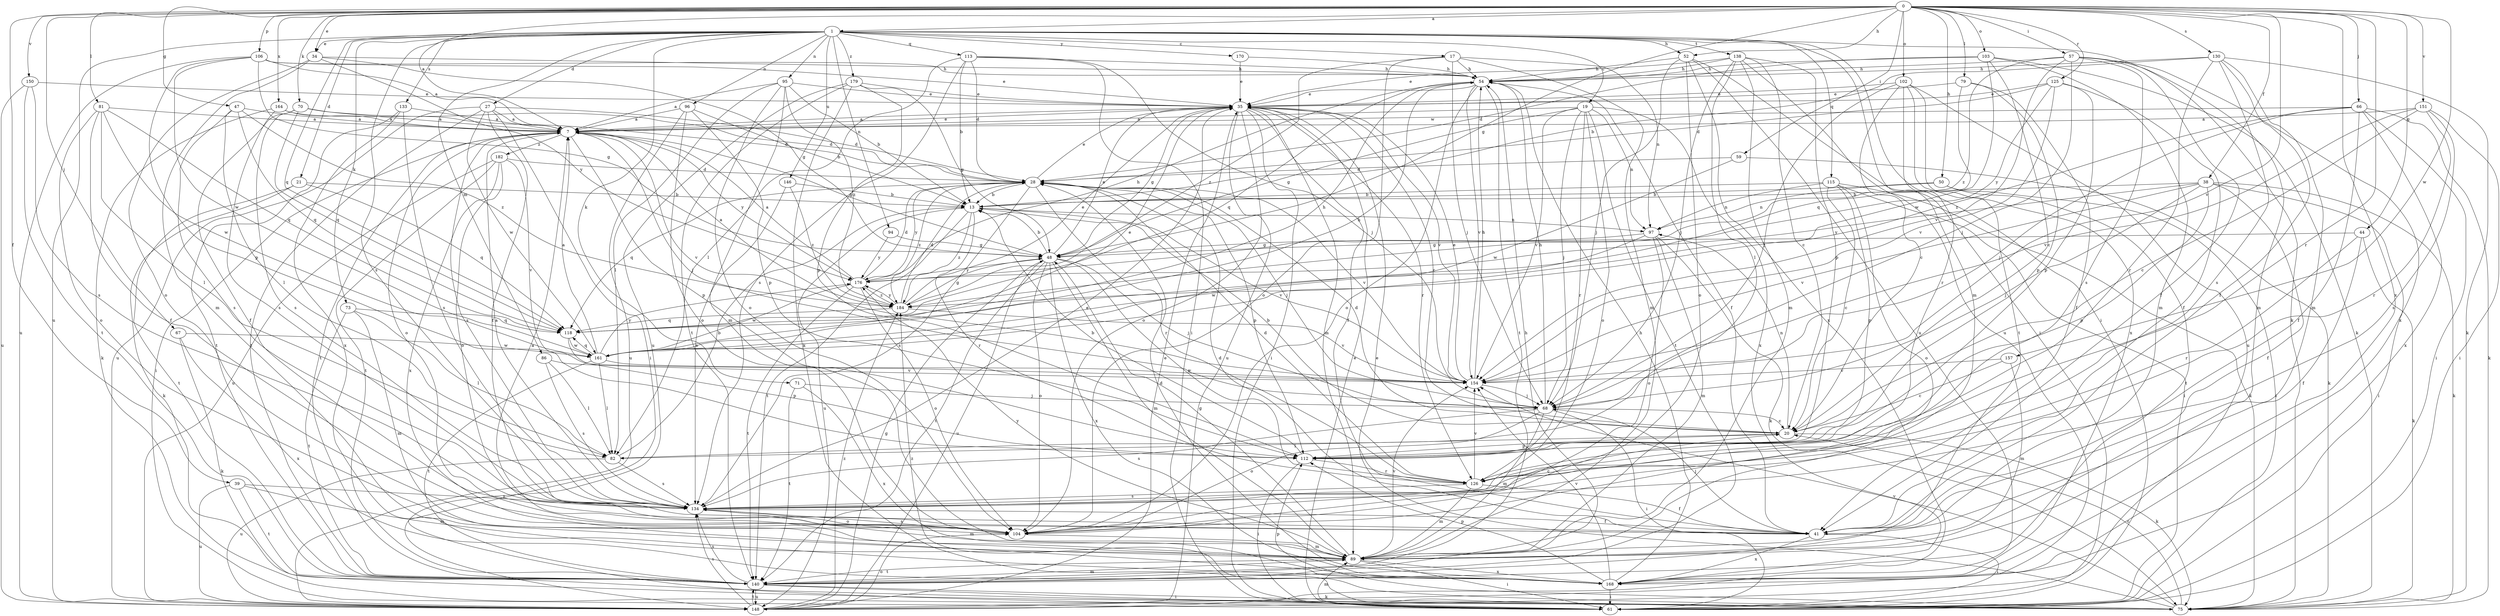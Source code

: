 strict digraph  {
0;
1;
7;
13;
17;
19;
20;
21;
27;
28;
34;
35;
38;
39;
41;
44;
47;
48;
50;
52;
54;
57;
59;
61;
66;
67;
68;
70;
71;
73;
75;
79;
81;
82;
86;
89;
94;
95;
96;
97;
102;
103;
104;
106;
112;
113;
115;
118;
125;
126;
130;
133;
134;
138;
140;
146;
148;
150;
151;
154;
157;
161;
164;
168;
170;
176;
179;
182;
184;
0 -> 1  [label=a];
0 -> 7  [label=a];
0 -> 34  [label=e];
0 -> 38  [label=f];
0 -> 39  [label=f];
0 -> 44  [label=g];
0 -> 47  [label=g];
0 -> 48  [label=g];
0 -> 50  [label=h];
0 -> 52  [label=h];
0 -> 57  [label=i];
0 -> 59  [label=i];
0 -> 66  [label=j];
0 -> 67  [label=j];
0 -> 70  [label=k];
0 -> 79  [label=l];
0 -> 81  [label=l];
0 -> 102  [label=o];
0 -> 103  [label=o];
0 -> 106  [label=p];
0 -> 125  [label=r];
0 -> 126  [label=r];
0 -> 130  [label=s];
0 -> 150  [label=v];
0 -> 151  [label=v];
0 -> 154  [label=v];
0 -> 157  [label=w];
0 -> 164  [label=x];
0 -> 168  [label=x];
1 -> 17  [label=c];
1 -> 19  [label=c];
1 -> 21  [label=d];
1 -> 27  [label=d];
1 -> 34  [label=e];
1 -> 52  [label=h];
1 -> 61  [label=i];
1 -> 71  [label=k];
1 -> 73  [label=k];
1 -> 75  [label=k];
1 -> 86  [label=m];
1 -> 89  [label=m];
1 -> 94  [label=n];
1 -> 95  [label=n];
1 -> 96  [label=n];
1 -> 113  [label=q];
1 -> 115  [label=q];
1 -> 118  [label=q];
1 -> 133  [label=s];
1 -> 134  [label=s];
1 -> 138  [label=t];
1 -> 146  [label=u];
1 -> 148  [label=u];
1 -> 170  [label=y];
1 -> 179  [label=z];
7 -> 35  [label=e];
7 -> 48  [label=g];
7 -> 61  [label=i];
7 -> 68  [label=j];
7 -> 104  [label=o];
7 -> 112  [label=p];
7 -> 134  [label=s];
7 -> 140  [label=t];
7 -> 154  [label=v];
7 -> 176  [label=y];
7 -> 182  [label=z];
13 -> 97  [label=n];
13 -> 126  [label=r];
13 -> 140  [label=t];
13 -> 148  [label=u];
13 -> 154  [label=v];
13 -> 184  [label=z];
17 -> 54  [label=h];
17 -> 68  [label=j];
17 -> 89  [label=m];
17 -> 97  [label=n];
17 -> 104  [label=o];
17 -> 184  [label=z];
19 -> 7  [label=a];
19 -> 48  [label=g];
19 -> 68  [label=j];
19 -> 97  [label=n];
19 -> 104  [label=o];
19 -> 126  [label=r];
19 -> 140  [label=t];
19 -> 154  [label=v];
19 -> 168  [label=x];
20 -> 13  [label=b];
20 -> 28  [label=d];
20 -> 75  [label=k];
20 -> 82  [label=l];
20 -> 97  [label=n];
20 -> 112  [label=p];
21 -> 13  [label=b];
21 -> 75  [label=k];
21 -> 118  [label=q];
21 -> 140  [label=t];
27 -> 7  [label=a];
27 -> 28  [label=d];
27 -> 41  [label=f];
27 -> 61  [label=i];
27 -> 140  [label=t];
27 -> 148  [label=u];
27 -> 161  [label=w];
28 -> 13  [label=b];
28 -> 35  [label=e];
28 -> 68  [label=j];
28 -> 112  [label=p];
28 -> 118  [label=q];
28 -> 126  [label=r];
28 -> 134  [label=s];
28 -> 154  [label=v];
28 -> 176  [label=y];
28 -> 184  [label=z];
34 -> 48  [label=g];
34 -> 54  [label=h];
34 -> 89  [label=m];
34 -> 104  [label=o];
34 -> 176  [label=y];
35 -> 7  [label=a];
35 -> 20  [label=c];
35 -> 41  [label=f];
35 -> 48  [label=g];
35 -> 61  [label=i];
35 -> 89  [label=m];
35 -> 104  [label=o];
35 -> 126  [label=r];
35 -> 148  [label=u];
35 -> 154  [label=v];
38 -> 13  [label=b];
38 -> 41  [label=f];
38 -> 61  [label=i];
38 -> 68  [label=j];
38 -> 75  [label=k];
38 -> 112  [label=p];
38 -> 154  [label=v];
38 -> 176  [label=y];
39 -> 89  [label=m];
39 -> 134  [label=s];
39 -> 140  [label=t];
39 -> 148  [label=u];
41 -> 28  [label=d];
41 -> 61  [label=i];
41 -> 68  [label=j];
41 -> 168  [label=x];
44 -> 41  [label=f];
44 -> 48  [label=g];
44 -> 75  [label=k];
44 -> 126  [label=r];
47 -> 7  [label=a];
47 -> 82  [label=l];
47 -> 118  [label=q];
47 -> 134  [label=s];
47 -> 184  [label=z];
48 -> 13  [label=b];
48 -> 35  [label=e];
48 -> 68  [label=j];
48 -> 89  [label=m];
48 -> 104  [label=o];
48 -> 126  [label=r];
48 -> 140  [label=t];
48 -> 148  [label=u];
48 -> 168  [label=x];
48 -> 176  [label=y];
50 -> 13  [label=b];
50 -> 61  [label=i];
50 -> 97  [label=n];
50 -> 140  [label=t];
52 -> 54  [label=h];
52 -> 61  [label=i];
52 -> 68  [label=j];
52 -> 104  [label=o];
52 -> 148  [label=u];
52 -> 168  [label=x];
54 -> 35  [label=e];
54 -> 41  [label=f];
54 -> 104  [label=o];
54 -> 118  [label=q];
54 -> 140  [label=t];
54 -> 154  [label=v];
57 -> 41  [label=f];
57 -> 54  [label=h];
57 -> 68  [label=j];
57 -> 89  [label=m];
57 -> 134  [label=s];
57 -> 154  [label=v];
57 -> 168  [label=x];
57 -> 184  [label=z];
59 -> 28  [label=d];
59 -> 75  [label=k];
59 -> 161  [label=w];
61 -> 35  [label=e];
61 -> 89  [label=m];
66 -> 7  [label=w];
66 -> 41  [label=f];
66 -> 61  [label=i];
66 -> 68  [label=j];
66 -> 75  [label=k];
66 -> 168  [label=x];
66 -> 184  [label=z];
67 -> 75  [label=k];
67 -> 161  [label=w];
67 -> 168  [label=x];
68 -> 20  [label=c];
68 -> 54  [label=h];
68 -> 61  [label=i];
68 -> 89  [label=m];
68 -> 104  [label=o];
68 -> 134  [label=s];
70 -> 7  [label=a];
70 -> 28  [label=d];
70 -> 41  [label=f];
70 -> 118  [label=q];
70 -> 134  [label=s];
71 -> 68  [label=j];
71 -> 140  [label=t];
71 -> 168  [label=x];
73 -> 82  [label=l];
73 -> 89  [label=m];
73 -> 118  [label=q];
73 -> 140  [label=t];
75 -> 20  [label=c];
75 -> 35  [label=e];
75 -> 112  [label=p];
75 -> 154  [label=v];
75 -> 184  [label=z];
79 -> 35  [label=e];
79 -> 41  [label=f];
79 -> 112  [label=p];
79 -> 118  [label=q];
81 -> 7  [label=a];
81 -> 41  [label=f];
81 -> 82  [label=l];
81 -> 104  [label=o];
81 -> 118  [label=q];
81 -> 161  [label=w];
82 -> 13  [label=b];
82 -> 134  [label=s];
82 -> 148  [label=u];
86 -> 82  [label=l];
86 -> 134  [label=s];
86 -> 154  [label=v];
89 -> 7  [label=a];
89 -> 48  [label=g];
89 -> 61  [label=i];
89 -> 140  [label=t];
89 -> 154  [label=v];
89 -> 168  [label=x];
89 -> 176  [label=y];
94 -> 48  [label=g];
94 -> 176  [label=y];
95 -> 7  [label=a];
95 -> 13  [label=b];
95 -> 35  [label=e];
95 -> 82  [label=l];
95 -> 89  [label=m];
95 -> 104  [label=o];
95 -> 184  [label=z];
96 -> 7  [label=a];
96 -> 13  [label=b];
96 -> 104  [label=o];
96 -> 112  [label=p];
96 -> 148  [label=u];
97 -> 48  [label=g];
97 -> 75  [label=k];
97 -> 89  [label=m];
97 -> 104  [label=o];
97 -> 161  [label=w];
102 -> 20  [label=c];
102 -> 35  [label=e];
102 -> 68  [label=j];
102 -> 126  [label=r];
102 -> 140  [label=t];
102 -> 148  [label=u];
102 -> 168  [label=x];
103 -> 20  [label=c];
103 -> 28  [label=d];
103 -> 54  [label=h];
103 -> 75  [label=k];
103 -> 89  [label=m];
103 -> 161  [label=w];
104 -> 89  [label=m];
104 -> 134  [label=s];
106 -> 7  [label=a];
106 -> 35  [label=e];
106 -> 48  [label=g];
106 -> 54  [label=h];
106 -> 112  [label=p];
106 -> 148  [label=u];
106 -> 161  [label=w];
112 -> 13  [label=b];
112 -> 61  [label=i];
112 -> 126  [label=r];
113 -> 13  [label=b];
113 -> 28  [label=d];
113 -> 54  [label=h];
113 -> 61  [label=i];
113 -> 68  [label=j];
113 -> 82  [label=l];
113 -> 134  [label=s];
115 -> 13  [label=b];
115 -> 20  [label=c];
115 -> 61  [label=i];
115 -> 75  [label=k];
115 -> 97  [label=n];
115 -> 104  [label=o];
115 -> 112  [label=p];
118 -> 54  [label=h];
118 -> 112  [label=p];
118 -> 161  [label=w];
125 -> 28  [label=d];
125 -> 35  [label=e];
125 -> 41  [label=f];
125 -> 112  [label=p];
125 -> 154  [label=v];
125 -> 176  [label=y];
126 -> 28  [label=d];
126 -> 41  [label=f];
126 -> 89  [label=m];
126 -> 134  [label=s];
126 -> 154  [label=v];
130 -> 13  [label=b];
130 -> 41  [label=f];
130 -> 54  [label=h];
130 -> 75  [label=k];
130 -> 89  [label=m];
130 -> 126  [label=r];
130 -> 134  [label=s];
133 -> 7  [label=a];
133 -> 134  [label=s];
133 -> 140  [label=t];
133 -> 168  [label=x];
134 -> 7  [label=a];
134 -> 20  [label=c];
134 -> 35  [label=e];
134 -> 41  [label=f];
134 -> 89  [label=m];
134 -> 104  [label=o];
138 -> 20  [label=c];
138 -> 35  [label=e];
138 -> 54  [label=h];
138 -> 68  [label=j];
138 -> 82  [label=l];
138 -> 89  [label=m];
138 -> 112  [label=p];
138 -> 148  [label=u];
140 -> 54  [label=h];
140 -> 61  [label=i];
140 -> 75  [label=k];
140 -> 89  [label=m];
140 -> 134  [label=s];
140 -> 148  [label=u];
146 -> 13  [label=b];
146 -> 134  [label=s];
146 -> 184  [label=z];
148 -> 35  [label=e];
148 -> 48  [label=g];
148 -> 104  [label=o];
148 -> 134  [label=s];
148 -> 140  [label=t];
148 -> 184  [label=z];
150 -> 35  [label=e];
150 -> 134  [label=s];
150 -> 140  [label=t];
150 -> 148  [label=u];
151 -> 7  [label=a];
151 -> 20  [label=c];
151 -> 61  [label=i];
151 -> 126  [label=r];
151 -> 134  [label=s];
151 -> 154  [label=v];
154 -> 35  [label=e];
154 -> 54  [label=h];
154 -> 68  [label=j];
157 -> 20  [label=c];
157 -> 89  [label=m];
157 -> 154  [label=v];
161 -> 7  [label=a];
161 -> 35  [label=e];
161 -> 54  [label=h];
161 -> 82  [label=l];
161 -> 118  [label=q];
161 -> 140  [label=t];
161 -> 154  [label=v];
161 -> 176  [label=y];
164 -> 7  [label=a];
164 -> 28  [label=d];
164 -> 75  [label=k];
164 -> 134  [label=s];
168 -> 28  [label=d];
168 -> 54  [label=h];
168 -> 61  [label=i];
168 -> 112  [label=p];
168 -> 154  [label=v];
170 -> 35  [label=e];
170 -> 54  [label=h];
176 -> 7  [label=a];
176 -> 28  [label=d];
176 -> 54  [label=h];
176 -> 104  [label=o];
176 -> 140  [label=t];
176 -> 161  [label=w];
176 -> 184  [label=z];
179 -> 35  [label=e];
179 -> 48  [label=g];
179 -> 75  [label=k];
179 -> 112  [label=p];
179 -> 140  [label=t];
179 -> 148  [label=u];
182 -> 28  [label=d];
182 -> 104  [label=o];
182 -> 140  [label=t];
182 -> 148  [label=u];
182 -> 154  [label=v];
182 -> 168  [label=x];
184 -> 7  [label=a];
184 -> 28  [label=d];
184 -> 35  [label=e];
184 -> 48  [label=g];
184 -> 118  [label=q];
184 -> 154  [label=v];
184 -> 176  [label=y];
}
